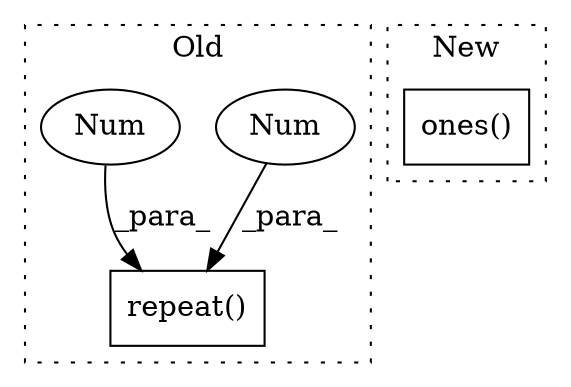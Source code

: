 digraph G {
subgraph cluster0 {
1 [label="repeat()" a="75" s="2137,2180" l="30,1" shape="box"];
3 [label="Num" a="76" s="2167" l="1" shape="ellipse"];
4 [label="Num" a="76" s="2179" l="1" shape="ellipse"];
label = "Old";
style="dotted";
}
subgraph cluster1 {
2 [label="ones()" a="75" s="2034,2066" l="8,15" shape="box"];
label = "New";
style="dotted";
}
3 -> 1 [label="_para_"];
4 -> 1 [label="_para_"];
}